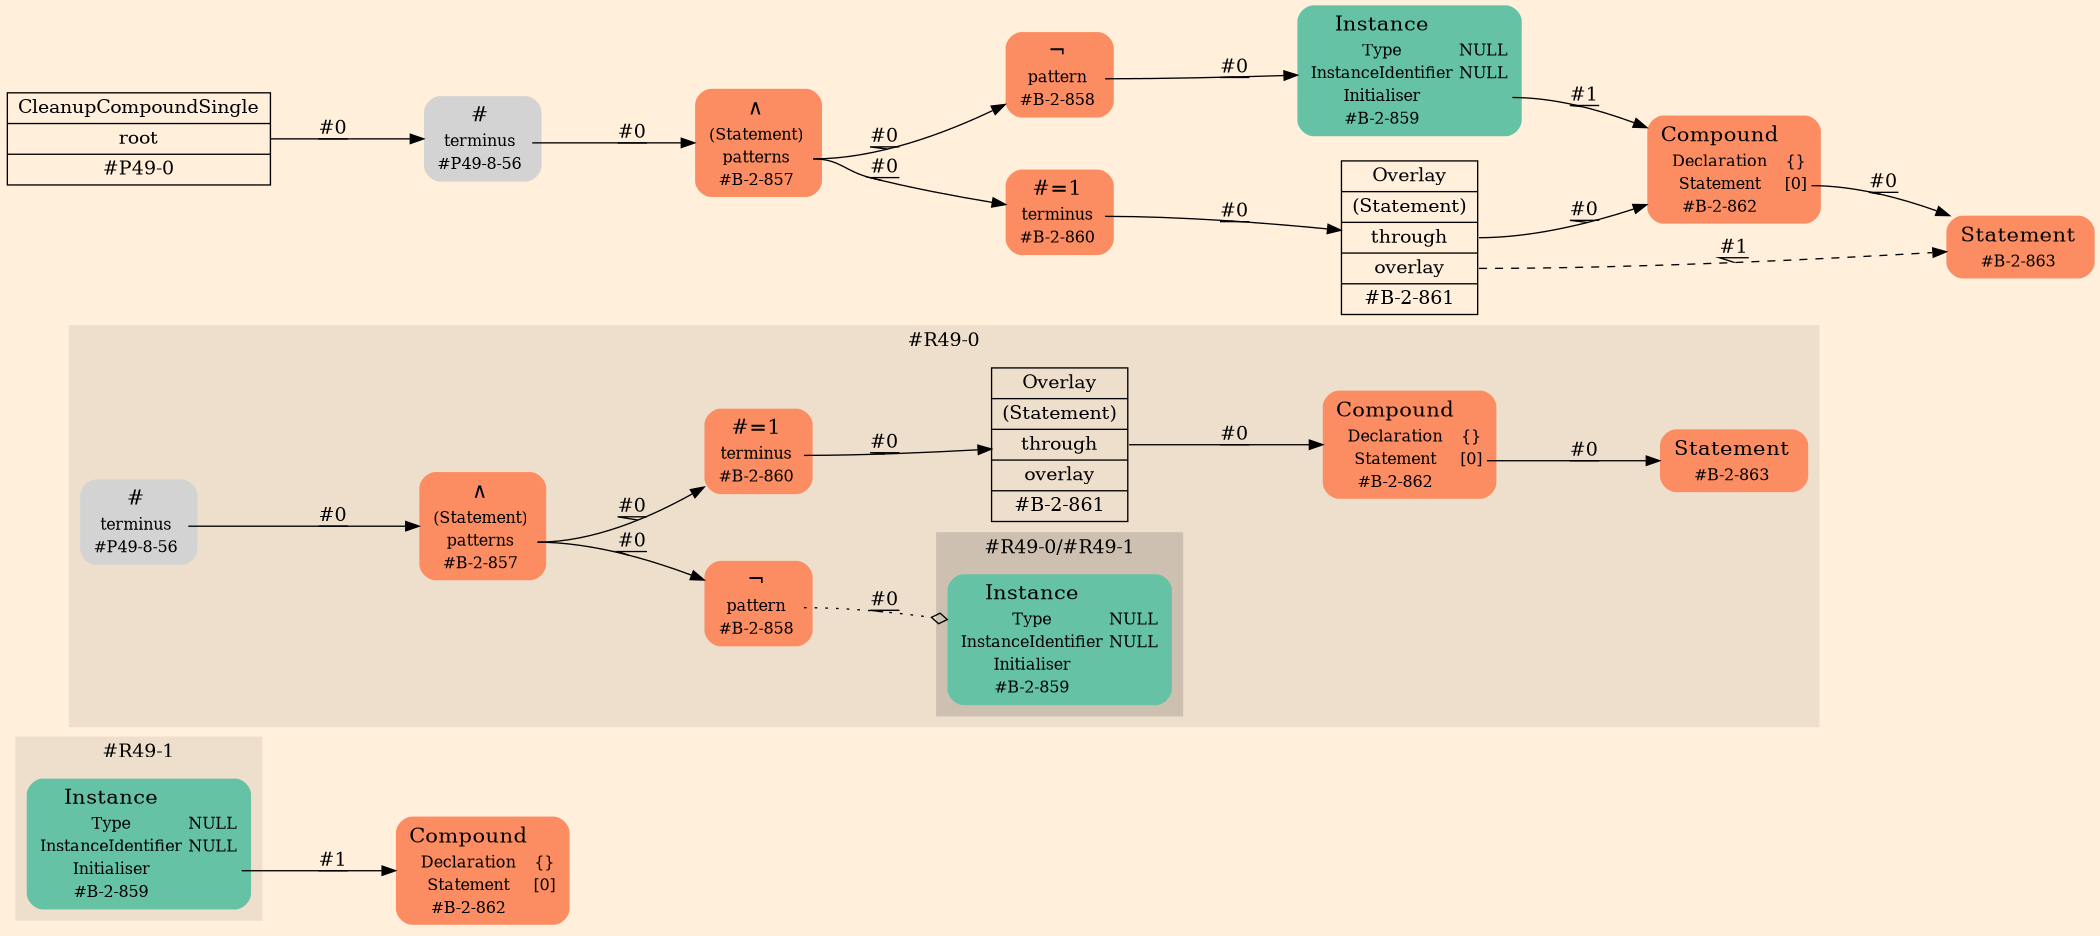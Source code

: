 digraph Inferno {
graph [
    rankdir = "LR"
    ranksep = 1.0
    size = "14,20"
    bgcolor = antiquewhite1
    color = black
    fontcolor = black
];
node [
];
// -------------------- figure #R49-1 --------------------
"#R49-1/#B-2-862" [
    shape = "plaintext"
    fillcolor = "/set28/2"
    label = <<TABLE BORDER="0" CELLBORDER="0" CELLSPACING="0">
     <TR><TD><FONT POINT-SIZE="16.0">Compound</FONT></TD><TD></TD></TR>
     <TR><TD>Declaration</TD><TD PORT="port0">{}</TD></TR>
     <TR><TD>Statement</TD><TD PORT="port1">[0]</TD></TR>
     <TR><TD>#B-2-862</TD><TD PORT="port2"></TD></TR>
    </TABLE>>
    style = "rounded,filled"
    fontsize = "12"
];

subgraph "cluster#R49-1" {
    label = "#R49-1"
    style = "filled"
    color = antiquewhite2
    "#R49-1/#B-2-859" [
        shape = "plaintext"
        fillcolor = "/set28/1"
        label = <<TABLE BORDER="0" CELLBORDER="0" CELLSPACING="0">
         <TR><TD><FONT POINT-SIZE="16.0">Instance</FONT></TD><TD></TD></TR>
         <TR><TD>Type</TD><TD PORT="port0">NULL</TD></TR>
         <TR><TD>InstanceIdentifier</TD><TD PORT="port1">NULL</TD></TR>
         <TR><TD>Initialiser</TD><TD PORT="port2"></TD></TR>
         <TR><TD>#B-2-859</TD><TD PORT="port3"></TD></TR>
        </TABLE>>
        style = "rounded,filled"
        fontsize = "12"
    ];
    
}


// -------------------- figure #R49-0 --------------------
subgraph "cluster#R49-0" {
    label = "#R49-0"
    style = "filled"
    color = antiquewhite2
    "#R49-0/#B-2-858" [
        shape = "plaintext"
        fillcolor = "/set28/2"
        label = <<TABLE BORDER="0" CELLBORDER="0" CELLSPACING="0">
         <TR><TD><FONT POINT-SIZE="16.0">¬</FONT></TD><TD></TD></TR>
         <TR><TD>pattern</TD><TD PORT="port0"></TD></TR>
         <TR><TD>#B-2-858</TD><TD PORT="port1"></TD></TR>
        </TABLE>>
        style = "rounded,filled"
        fontsize = "12"
    ];
    
    "#R49-0/#B-2-863" [
        shape = "plaintext"
        fillcolor = "/set28/2"
        label = <<TABLE BORDER="0" CELLBORDER="0" CELLSPACING="0">
         <TR><TD><FONT POINT-SIZE="16.0">Statement</FONT></TD><TD></TD></TR>
         <TR><TD>#B-2-863</TD><TD PORT="port0"></TD></TR>
        </TABLE>>
        style = "rounded,filled"
        fontsize = "12"
    ];
    
    "#R49-0/#P49-8-56" [
        shape = "plaintext"
        label = <<TABLE BORDER="0" CELLBORDER="0" CELLSPACING="0">
         <TR><TD><FONT POINT-SIZE="16.0">#</FONT></TD><TD></TD></TR>
         <TR><TD>terminus</TD><TD PORT="port0"></TD></TR>
         <TR><TD>#P49-8-56</TD><TD PORT="port1"></TD></TR>
        </TABLE>>
        style = "rounded,filled"
        fontsize = "12"
    ];
    
    "#R49-0/#B-2-857" [
        shape = "plaintext"
        fillcolor = "/set28/2"
        label = <<TABLE BORDER="0" CELLBORDER="0" CELLSPACING="0">
         <TR><TD><FONT POINT-SIZE="16.0">∧</FONT></TD><TD></TD></TR>
         <TR><TD>(Statement)</TD><TD PORT="port0"></TD></TR>
         <TR><TD>patterns</TD><TD PORT="port1"></TD></TR>
         <TR><TD>#B-2-857</TD><TD PORT="port2"></TD></TR>
        </TABLE>>
        style = "rounded,filled"
        fontsize = "12"
    ];
    
    "#R49-0/#B-2-860" [
        shape = "plaintext"
        fillcolor = "/set28/2"
        label = <<TABLE BORDER="0" CELLBORDER="0" CELLSPACING="0">
         <TR><TD><FONT POINT-SIZE="16.0">#=1</FONT></TD><TD></TD></TR>
         <TR><TD>terminus</TD><TD PORT="port0"></TD></TR>
         <TR><TD>#B-2-860</TD><TD PORT="port1"></TD></TR>
        </TABLE>>
        style = "rounded,filled"
        fontsize = "12"
    ];
    
    "#R49-0/#B-2-861" [
        shape = "record"
        fillcolor = antiquewhite2
        label = "<fixed> Overlay | <port0> (Statement) | <port1> through | <port2> overlay | <port3> #B-2-861"
        style = "filled"
        fontsize = "14"
        color = black
        fontcolor = black
    ];
    
    "#R49-0/#B-2-862" [
        shape = "plaintext"
        fillcolor = "/set28/2"
        label = <<TABLE BORDER="0" CELLBORDER="0" CELLSPACING="0">
         <TR><TD><FONT POINT-SIZE="16.0">Compound</FONT></TD><TD></TD></TR>
         <TR><TD>Declaration</TD><TD PORT="port0">{}</TD></TR>
         <TR><TD>Statement</TD><TD PORT="port1">[0]</TD></TR>
         <TR><TD>#B-2-862</TD><TD PORT="port2"></TD></TR>
        </TABLE>>
        style = "rounded,filled"
        fontsize = "12"
    ];
    
    subgraph "cluster#R49-0/#R49-1" {
        label = "#R49-0/#R49-1"
        style = "filled"
        color = antiquewhite3
        "#R49-0/#0/#B-2-859" [
            shape = "plaintext"
            fillcolor = "/set28/1"
            label = <<TABLE BORDER="0" CELLBORDER="0" CELLSPACING="0">
             <TR><TD><FONT POINT-SIZE="16.0">Instance</FONT></TD><TD></TD></TR>
             <TR><TD>Type</TD><TD PORT="port0">NULL</TD></TR>
             <TR><TD>InstanceIdentifier</TD><TD PORT="port1">NULL</TD></TR>
             <TR><TD>Initialiser</TD><TD PORT="port2"></TD></TR>
             <TR><TD>#B-2-859</TD><TD PORT="port3"></TD></TR>
            </TABLE>>
            style = "rounded,filled"
            fontsize = "12"
        ];
        
    }
    
}


// -------------------- transformation figure --------------------
"CR#P49-0" [
    shape = "record"
    fillcolor = antiquewhite1
    label = "<fixed> CleanupCompoundSingle | <port0> root | <port1> #P49-0"
    style = "filled"
    fontsize = "14"
    color = black
    fontcolor = black
];

"#P49-8-56" [
    shape = "plaintext"
    label = <<TABLE BORDER="0" CELLBORDER="0" CELLSPACING="0">
     <TR><TD><FONT POINT-SIZE="16.0">#</FONT></TD><TD></TD></TR>
     <TR><TD>terminus</TD><TD PORT="port0"></TD></TR>
     <TR><TD>#P49-8-56</TD><TD PORT="port1"></TD></TR>
    </TABLE>>
    style = "rounded,filled"
    fontsize = "12"
];

"#B-2-857" [
    shape = "plaintext"
    fillcolor = "/set28/2"
    label = <<TABLE BORDER="0" CELLBORDER="0" CELLSPACING="0">
     <TR><TD><FONT POINT-SIZE="16.0">∧</FONT></TD><TD></TD></TR>
     <TR><TD>(Statement)</TD><TD PORT="port0"></TD></TR>
     <TR><TD>patterns</TD><TD PORT="port1"></TD></TR>
     <TR><TD>#B-2-857</TD><TD PORT="port2"></TD></TR>
    </TABLE>>
    style = "rounded,filled"
    fontsize = "12"
];

"#B-2-860" [
    shape = "plaintext"
    fillcolor = "/set28/2"
    label = <<TABLE BORDER="0" CELLBORDER="0" CELLSPACING="0">
     <TR><TD><FONT POINT-SIZE="16.0">#=1</FONT></TD><TD></TD></TR>
     <TR><TD>terminus</TD><TD PORT="port0"></TD></TR>
     <TR><TD>#B-2-860</TD><TD PORT="port1"></TD></TR>
    </TABLE>>
    style = "rounded,filled"
    fontsize = "12"
];

"#B-2-861" [
    shape = "record"
    fillcolor = antiquewhite1
    label = "<fixed> Overlay | <port0> (Statement) | <port1> through | <port2> overlay | <port3> #B-2-861"
    style = "filled"
    fontsize = "14"
    color = black
    fontcolor = black
];

"#B-2-862" [
    shape = "plaintext"
    fillcolor = "/set28/2"
    label = <<TABLE BORDER="0" CELLBORDER="0" CELLSPACING="0">
     <TR><TD><FONT POINT-SIZE="16.0">Compound</FONT></TD><TD></TD></TR>
     <TR><TD>Declaration</TD><TD PORT="port0">{}</TD></TR>
     <TR><TD>Statement</TD><TD PORT="port1">[0]</TD></TR>
     <TR><TD>#B-2-862</TD><TD PORT="port2"></TD></TR>
    </TABLE>>
    style = "rounded,filled"
    fontsize = "12"
];

"#B-2-863" [
    shape = "plaintext"
    fillcolor = "/set28/2"
    label = <<TABLE BORDER="0" CELLBORDER="0" CELLSPACING="0">
     <TR><TD><FONT POINT-SIZE="16.0">Statement</FONT></TD><TD></TD></TR>
     <TR><TD>#B-2-863</TD><TD PORT="port0"></TD></TR>
    </TABLE>>
    style = "rounded,filled"
    fontsize = "12"
];

"#B-2-858" [
    shape = "plaintext"
    fillcolor = "/set28/2"
    label = <<TABLE BORDER="0" CELLBORDER="0" CELLSPACING="0">
     <TR><TD><FONT POINT-SIZE="16.0">¬</FONT></TD><TD></TD></TR>
     <TR><TD>pattern</TD><TD PORT="port0"></TD></TR>
     <TR><TD>#B-2-858</TD><TD PORT="port1"></TD></TR>
    </TABLE>>
    style = "rounded,filled"
    fontsize = "12"
];

"#B-2-859" [
    shape = "plaintext"
    fillcolor = "/set28/1"
    label = <<TABLE BORDER="0" CELLBORDER="0" CELLSPACING="0">
     <TR><TD><FONT POINT-SIZE="16.0">Instance</FONT></TD><TD></TD></TR>
     <TR><TD>Type</TD><TD PORT="port0">NULL</TD></TR>
     <TR><TD>InstanceIdentifier</TD><TD PORT="port1">NULL</TD></TR>
     <TR><TD>Initialiser</TD><TD PORT="port2"></TD></TR>
     <TR><TD>#B-2-859</TD><TD PORT="port3"></TD></TR>
    </TABLE>>
    style = "rounded,filled"
    fontsize = "12"
];



// -------------------- links --------------------
// links for block CR#P49-0
"CR#P49-0":port0 -> "#P49-8-56" [
    style="solid"
    label = "#0"
    decorate = true
    color = black
    fontcolor = black
];

// links for block #P49-8-56
"#P49-8-56":port0 -> "#B-2-857" [
    style="solid"
    label = "#0"
    decorate = true
    color = black
    fontcolor = black
];

// links for block #B-2-857
"#B-2-857":port1 -> "#B-2-860" [
    style="solid"
    label = "#0"
    decorate = true
    color = black
    fontcolor = black
];

"#B-2-857":port1 -> "#B-2-858" [
    style="solid"
    label = "#0"
    decorate = true
    color = black
    fontcolor = black
];

// links for block #B-2-860
"#B-2-860":port0 -> "#B-2-861" [
    style="solid"
    label = "#0"
    decorate = true
    color = black
    fontcolor = black
];

// links for block #B-2-861
"#B-2-861":port1 -> "#B-2-862" [
    style="solid"
    label = "#0"
    decorate = true
    color = black
    fontcolor = black
];

"#B-2-861":port2 -> "#B-2-863" [
    style="dashed"
    label = "#1"
    decorate = true
    color = black
    fontcolor = black
];

// links for block #B-2-862
"#B-2-862":port1 -> "#B-2-863" [
    style="solid"
    label = "#0"
    decorate = true
    color = black
    fontcolor = black
];

// links for block #B-2-863
// links for block #B-2-858
"#B-2-858":port0 -> "#B-2-859" [
    style="solid"
    label = "#0"
    decorate = true
    color = black
    fontcolor = black
];

// links for block #B-2-859
"#B-2-859":port2 -> "#B-2-862" [
    style="solid"
    label = "#1"
    decorate = true
    color = black
    fontcolor = black
];

// links for block #R49-0/#B-2-858
"#R49-0/#B-2-858":port0 -> "#R49-0/#0/#B-2-859" [
    style="dotted"
    arrowhead="odiamond"
    label = "#0"
    decorate = true
    color = black
    fontcolor = black
];

// links for block #R49-0/#B-2-863
// links for block #R49-0/#P49-8-56
"#R49-0/#P49-8-56":port0 -> "#R49-0/#B-2-857" [
    style="solid"
    label = "#0"
    decorate = true
    color = black
    fontcolor = black
];

// links for block #R49-0/#B-2-857
"#R49-0/#B-2-857":port1 -> "#R49-0/#B-2-860" [
    style="solid"
    label = "#0"
    decorate = true
    color = black
    fontcolor = black
];

"#R49-0/#B-2-857":port1 -> "#R49-0/#B-2-858" [
    style="solid"
    label = "#0"
    decorate = true
    color = black
    fontcolor = black
];

// links for block #R49-0/#B-2-860
"#R49-0/#B-2-860":port0 -> "#R49-0/#B-2-861" [
    style="solid"
    label = "#0"
    decorate = true
    color = black
    fontcolor = black
];

// links for block #R49-0/#B-2-861
"#R49-0/#B-2-861":port1 -> "#R49-0/#B-2-862" [
    style="solid"
    label = "#0"
    decorate = true
    color = black
    fontcolor = black
];

// links for block #R49-0/#B-2-862
"#R49-0/#B-2-862":port1 -> "#R49-0/#B-2-863" [
    style="solid"
    label = "#0"
    decorate = true
    color = black
    fontcolor = black
];

// links for block #R49-0/#0/#B-2-859
// links for block #R49-1/#B-2-862
// links for block #R49-1/#B-2-859
"#R49-1/#B-2-859":port2 -> "#R49-1/#B-2-862" [
    style="solid"
    label = "#1"
    decorate = true
    color = black
    fontcolor = black
];

}
